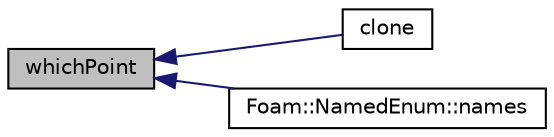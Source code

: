 digraph "whichPoint"
{
  bgcolor="transparent";
  edge [fontname="Helvetica",fontsize="10",labelfontname="Helvetica",labelfontsize="10"];
  node [fontname="Helvetica",fontsize="10",shape=record];
  rankdir="LR";
  Node1 [label="whichPoint",height=0.2,width=0.4,color="black", fillcolor="grey75", style="filled", fontcolor="black"];
  Node1 -> Node2 [dir="back",color="midnightblue",fontsize="10",style="solid",fontname="Helvetica"];
  Node2 [label="clone",height=0.2,width=0.4,color="black",URL="$a01937.html#a6a84701ec5cefcf94e87a8600c163e63",tooltip="Construct and return a clone, resetting the point list. "];
  Node1 -> Node3 [dir="back",color="midnightblue",fontsize="10",style="solid",fontname="Helvetica"];
  Node3 [label="Foam::NamedEnum::names",height=0.2,width=0.4,color="black",URL="$a01597.html#a7350da3a0edd92cd11e6c479c9967dc8"];
}
